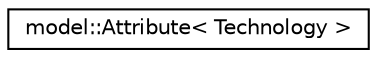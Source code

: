 digraph "Graphical Class Hierarchy"
{
 // LATEX_PDF_SIZE
  edge [fontname="Helvetica",fontsize="10",labelfontname="Helvetica",labelfontsize="10"];
  node [fontname="Helvetica",fontsize="10",shape=record];
  rankdir="LR";
  Node0 [label="model::Attribute\< Technology \>",height=0.2,width=0.4,color="black", fillcolor="white", style="filled",URL="$classmodel_1_1Attribute.html",tooltip=" "];
}
